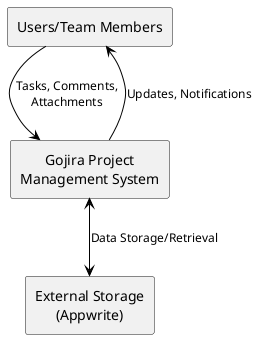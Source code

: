 @startuml
!include <archimate/Archimate>

' DFD Level 0 (Context Diagram)
rectangle "Users/Team Members" as Users
rectangle "Gojira Project\nManagement System" as System
rectangle "External Storage\n(Appwrite)" as Storage

Users --> System : Tasks, Comments,\nAttachments
System --> Users : Updates, Notifications
System <--> Storage : Data Storage/Retrieval

@enduml